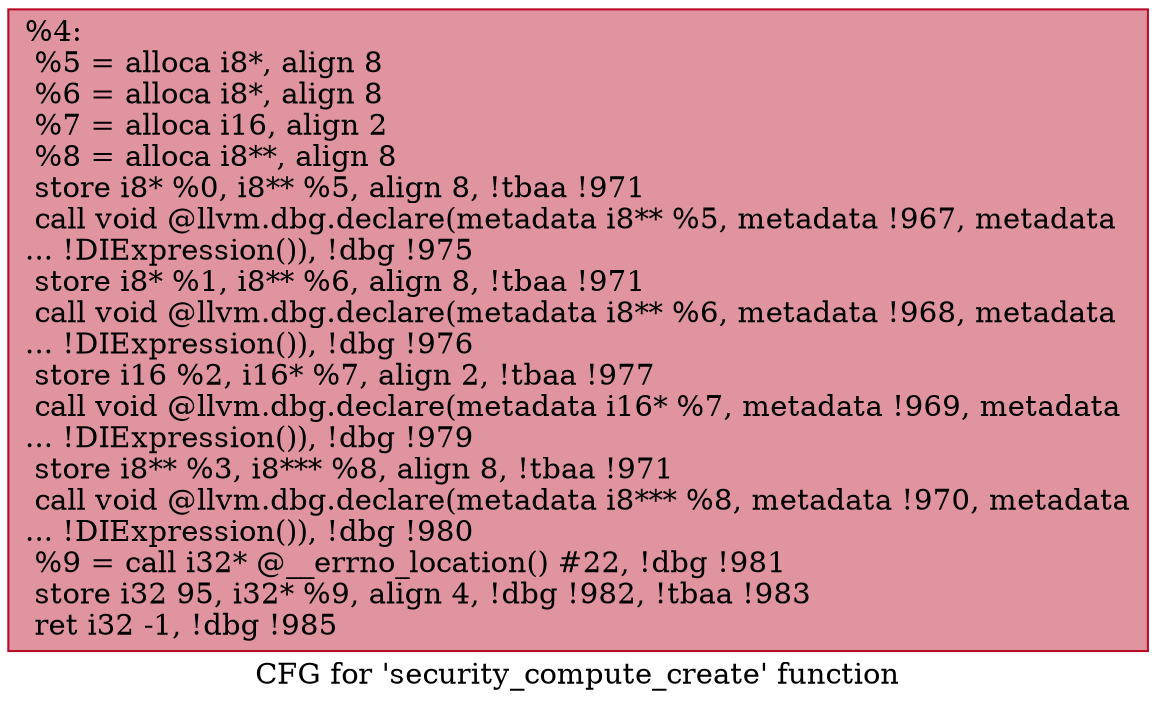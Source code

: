 digraph "CFG for 'security_compute_create' function" {
	label="CFG for 'security_compute_create' function";

	Node0x23a6480 [shape=record,color="#b70d28ff", style=filled, fillcolor="#b70d2870",label="{%4:\l  %5 = alloca i8*, align 8\l  %6 = alloca i8*, align 8\l  %7 = alloca i16, align 2\l  %8 = alloca i8**, align 8\l  store i8* %0, i8** %5, align 8, !tbaa !971\l  call void @llvm.dbg.declare(metadata i8** %5, metadata !967, metadata\l... !DIExpression()), !dbg !975\l  store i8* %1, i8** %6, align 8, !tbaa !971\l  call void @llvm.dbg.declare(metadata i8** %6, metadata !968, metadata\l... !DIExpression()), !dbg !976\l  store i16 %2, i16* %7, align 2, !tbaa !977\l  call void @llvm.dbg.declare(metadata i16* %7, metadata !969, metadata\l... !DIExpression()), !dbg !979\l  store i8** %3, i8*** %8, align 8, !tbaa !971\l  call void @llvm.dbg.declare(metadata i8*** %8, metadata !970, metadata\l... !DIExpression()), !dbg !980\l  %9 = call i32* @__errno_location() #22, !dbg !981\l  store i32 95, i32* %9, align 4, !dbg !982, !tbaa !983\l  ret i32 -1, !dbg !985\l}"];
}
